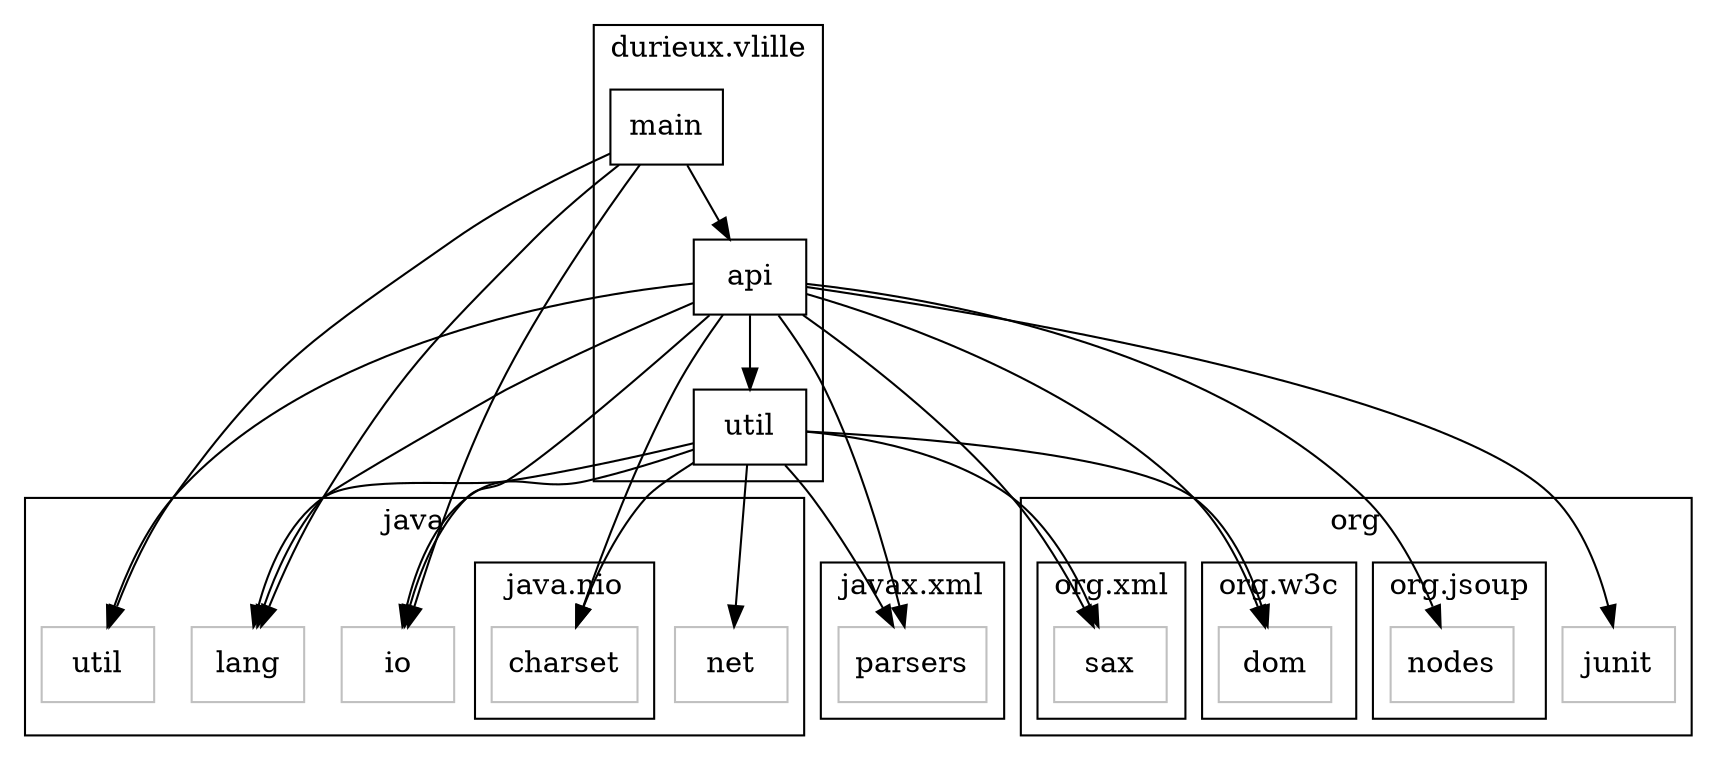 digraph G {
	node [shape=box]; compound=true; ratio=fill;
	"java.util" [color=grey];
	"java.net" [color=grey];
	"javax.xml.parsers" [color=grey];
	"durieux.vlille.util" -> "java.lang";
	"durieux.vlille.util" -> "java.nio.charset";
	"durieux.vlille.util" -> "java.net";
	"durieux.vlille.util" -> "javax.xml.parsers";
	"durieux.vlille.util" -> "java.io";
	"durieux.vlille.util" -> "org.xml.sax";
	"durieux.vlille.util" -> "org.w3c.dom";
	"org.junit" [color=grey];
	"org.w3c.dom" [color=grey];
	"org.xml.sax" [color=grey];
	"java.nio.charset" [color=grey];
	"java.io" [color=grey];
	"org.jsoup.nodes" [color=grey];
	"durieux.vlille.api" -> "java.lang";
	"durieux.vlille.api" -> "org.w3c.dom";
	"durieux.vlille.api" -> "javax.xml.parsers";
	"durieux.vlille.api" -> "java.io";
	"durieux.vlille.api" -> "org.xml.sax";
	"durieux.vlille.api" -> "org.junit";
	"durieux.vlille.api" -> "java.util";
	"durieux.vlille.api" -> "java.nio.charset";
	"durieux.vlille.api" -> "durieux.vlille.util";
	"durieux.vlille.api" -> "org.jsoup.nodes";
	"java.lang" [color=grey];
	"durieux.vlille.main" -> "java.lang";
	"durieux.vlille.main" -> "durieux.vlille.api";
	"durieux.vlille.main" -> "java.util";
	"durieux.vlille.main" -> "java.io";
	subgraph cluster0 { 
		rankdir=LR;label="java";
		"java.util" [label="util"]
		"java.net" [label="net"]
	subgraph cluster1 { 
		rankdir=LR;label="java.nio";
		"java.nio.charset" [label="charset"]
	};
		"java.io" [label="io"]
		"java.lang" [label="lang"]
	};
	subgraph cluster2 { 
		rankdir=LR;label="javax.xml";
		"javax.xml.parsers" [label="parsers"]
	};
	subgraph cluster3 { 
		rankdir=LR;label="durieux.vlille";
		"durieux.vlille.util" [label="util"]
		"durieux.vlille.api" [label="api"]
		"durieux.vlille.main" [label="main"]
	};
	subgraph cluster4 { 
		rankdir=LR;label="org";
		"org.junit" [label="junit"]
	subgraph cluster5 { 
		rankdir=LR;label="org.w3c";
		"org.w3c.dom" [label="dom"]
	};
	subgraph cluster6 { 
		rankdir=LR;label="org.xml";
		"org.xml.sax" [label="sax"]
	};
	subgraph cluster7 { 
		rankdir=LR;label="org.jsoup";
		"org.jsoup.nodes" [label="nodes"]
	};
	};
}
